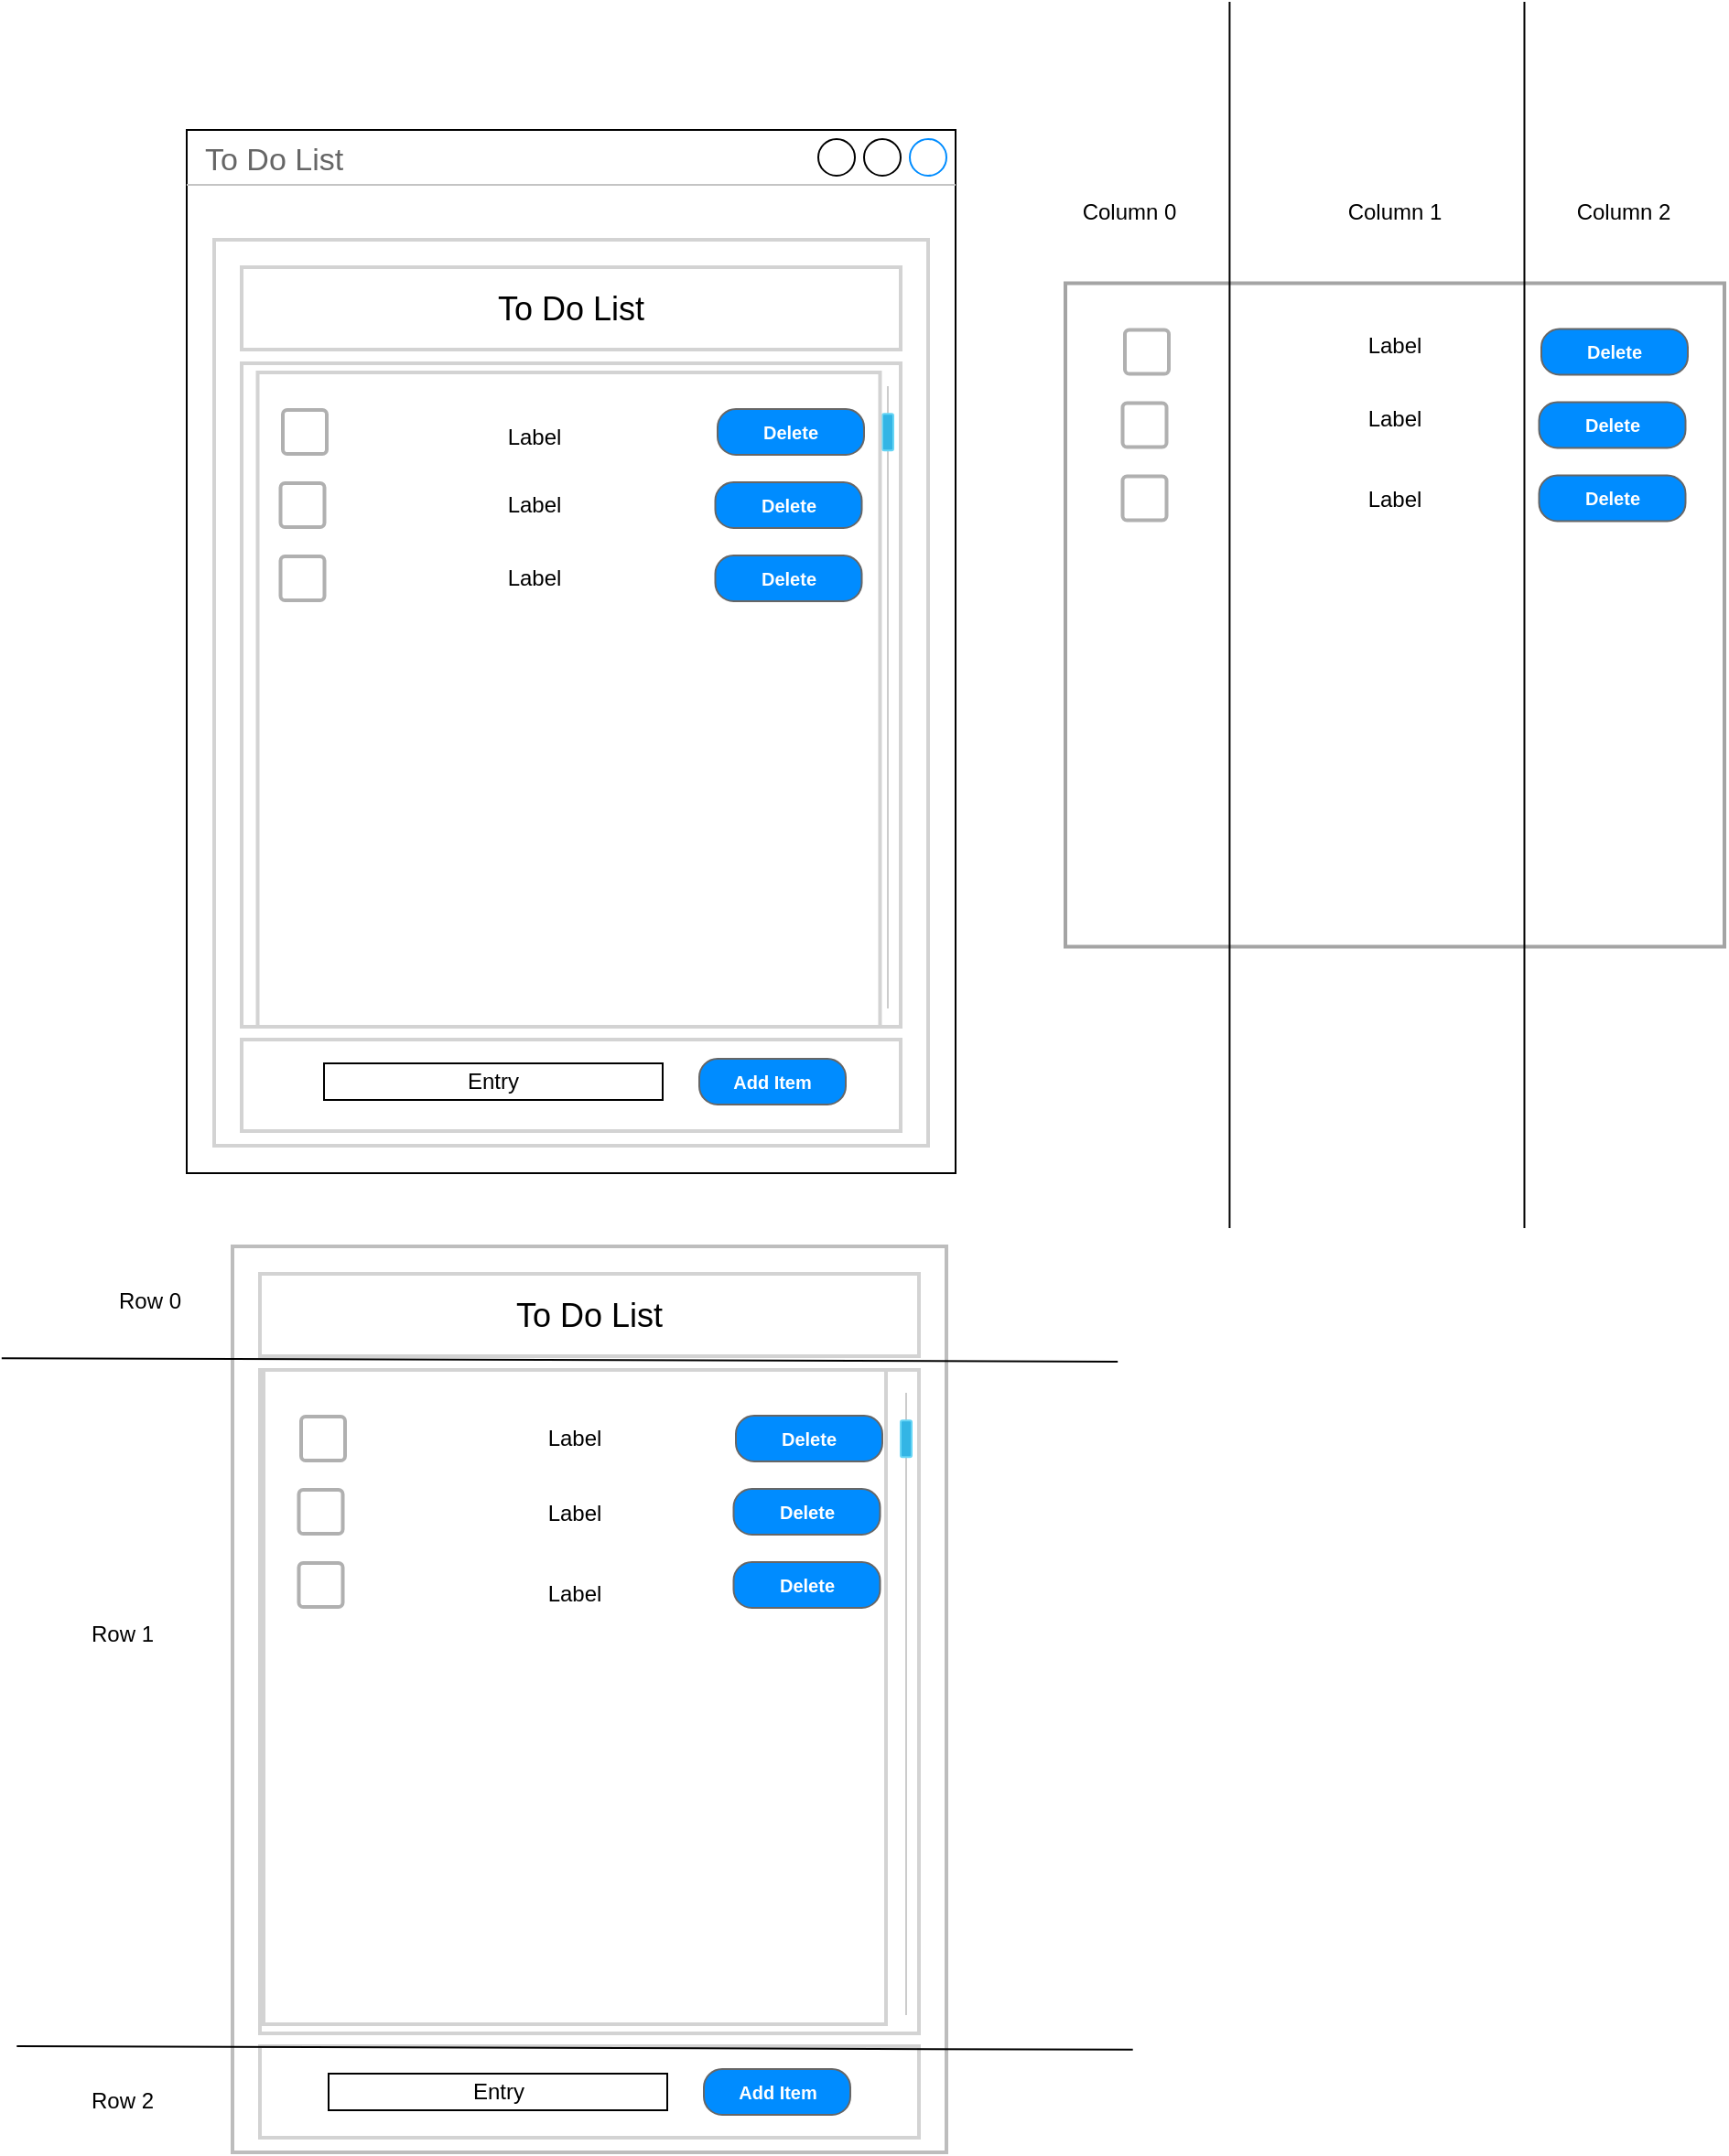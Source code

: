 <mxfile>
    <diagram id="tOHfMTqvIcVIOmYg2dzt" name="Page-1">
        <mxGraphModel dx="1908" dy="421" grid="1" gridSize="10" guides="1" tooltips="1" connect="1" arrows="1" fold="1" page="1" pageScale="1" pageWidth="850" pageHeight="1100" math="0" shadow="0">
            <root>
                <mxCell id="0"/>
                <mxCell id="1" parent="0"/>
                <mxCell id="2" value="To Do List" style="strokeWidth=1;shadow=0;dashed=0;align=center;html=1;shape=mxgraph.mockup.containers.window;align=left;verticalAlign=top;spacingLeft=8;strokeColor2=#008cff;strokeColor3=#c4c4c4;fontColor=#666666;mainText=;fontSize=17;labelBackgroundColor=none;whiteSpace=wrap;" parent="1" vertex="1">
                    <mxGeometry x="80" y="90" width="420" height="570" as="geometry"/>
                </mxCell>
                <mxCell id="18" value="" style="rounded=0;whiteSpace=wrap;html=1;fillColor=none;strokeColor=#d3d3d3;strokeWidth=2;" parent="1" vertex="1">
                    <mxGeometry x="95" y="150" width="390" height="495" as="geometry"/>
                </mxCell>
                <mxCell id="19" value="" style="rounded=0;whiteSpace=wrap;html=1;fillColor=none;strokeColor=#d3d3d3;strokeWidth=2;" parent="1" vertex="1">
                    <mxGeometry x="110" y="165" width="360.0" height="45" as="geometry"/>
                </mxCell>
                <mxCell id="20" value="" style="rounded=0;whiteSpace=wrap;html=1;fillColor=none;strokeColor=#d3d3d3;strokeWidth=2;" parent="1" vertex="1">
                    <mxGeometry x="110" y="217.5" width="360" height="362.5" as="geometry"/>
                </mxCell>
                <mxCell id="4" value="To Do List" style="text;html=1;align=center;verticalAlign=middle;whiteSpace=wrap;rounded=0;fontSize=18;" parent="1" vertex="1">
                    <mxGeometry x="200" y="165" width="180.0" height="45" as="geometry"/>
                </mxCell>
                <mxCell id="6" value="" style="dashed=0;labelPosition=right;align=left;shape=mxgraph.gmdl.checkbox;strokeColor=#B0B0B0;fillColor=none;strokeWidth=2;aspect=fixed;sketch=0;html=1;" parent="1" vertex="1">
                    <mxGeometry x="132.5" y="243" width="24.0" height="24.0" as="geometry"/>
                </mxCell>
                <mxCell id="23" value="Delete" style="strokeWidth=1;shadow=0;dashed=0;align=center;html=1;shape=mxgraph.mockup.buttons.button;strokeColor=#666666;fontColor=#ffffff;mainText=;buttonStyle=round;fontSize=10;fontStyle=1;fillColor=#008cff;whiteSpace=wrap;" parent="1" vertex="1">
                    <mxGeometry x="370" y="242.5" width="80" height="25" as="geometry"/>
                </mxCell>
                <mxCell id="32" value="" style="rounded=0;whiteSpace=wrap;html=1;fillColor=none;strokeColor=#d3d3d3;strokeWidth=2;" parent="1" vertex="1">
                    <mxGeometry x="110" y="587" width="360" height="50" as="geometry"/>
                </mxCell>
                <mxCell id="39" value="" style="verticalLabelPosition=bottom;verticalAlign=top;html=1;shadow=0;dashed=0;strokeWidth=1;shape=mxgraph.android.quickscroll3;dy=0.074;fillColor=#33b5e5;strokeColor=#66D5F5;" parent="1" vertex="1">
                    <mxGeometry x="460" y="230" width="6" height="340" as="geometry"/>
                </mxCell>
                <mxCell id="41" value="" style="dashed=0;labelPosition=right;align=left;shape=mxgraph.gmdl.checkbox;strokeColor=#B0B0B0;fillColor=none;strokeWidth=2;aspect=fixed;sketch=0;html=1;" parent="1" vertex="1">
                    <mxGeometry x="131.25" y="283" width="24.0" height="24.0" as="geometry"/>
                </mxCell>
                <mxCell id="42" value="Delete" style="strokeWidth=1;shadow=0;dashed=0;align=center;html=1;shape=mxgraph.mockup.buttons.button;strokeColor=#666666;fontColor=#ffffff;mainText=;buttonStyle=round;fontSize=10;fontStyle=1;fillColor=#008cff;whiteSpace=wrap;" parent="1" vertex="1">
                    <mxGeometry x="368.75" y="282.5" width="80" height="25" as="geometry"/>
                </mxCell>
                <mxCell id="44" value="" style="dashed=0;labelPosition=right;align=left;shape=mxgraph.gmdl.checkbox;strokeColor=#B0B0B0;fillColor=none;strokeWidth=2;aspect=fixed;sketch=0;html=1;" parent="1" vertex="1">
                    <mxGeometry x="131.25" y="323" width="24.0" height="24.0" as="geometry"/>
                </mxCell>
                <mxCell id="45" value="Delete" style="strokeWidth=1;shadow=0;dashed=0;align=center;html=1;shape=mxgraph.mockup.buttons.button;strokeColor=#666666;fontColor=#ffffff;mainText=;buttonStyle=round;fontSize=10;fontStyle=1;fillColor=#008cff;whiteSpace=wrap;" parent="1" vertex="1">
                    <mxGeometry x="368.75" y="322.5" width="80" height="25" as="geometry"/>
                </mxCell>
                <mxCell id="57" value="" style="rounded=0;whiteSpace=wrap;html=1;strokeWidth=2;strokeColor=#A4A4A4;" parent="1" vertex="1">
                    <mxGeometry x="560" y="173.75" width="360" height="362.5" as="geometry"/>
                </mxCell>
                <mxCell id="59" value="" style="dashed=0;labelPosition=right;align=left;shape=mxgraph.gmdl.checkbox;strokeColor=#B0B0B0;fillColor=none;strokeWidth=2;aspect=fixed;sketch=0;html=1;" parent="1" vertex="1">
                    <mxGeometry x="592.5" y="199.25" width="24.0" height="24.0" as="geometry"/>
                </mxCell>
                <mxCell id="60" value="Delete" style="strokeWidth=1;shadow=0;dashed=0;align=center;html=1;shape=mxgraph.mockup.buttons.button;strokeColor=#666666;fontColor=#ffffff;mainText=;buttonStyle=round;fontSize=10;fontStyle=1;fillColor=#008cff;whiteSpace=wrap;" parent="1" vertex="1">
                    <mxGeometry x="820" y="198.75" width="80" height="25" as="geometry"/>
                </mxCell>
                <mxCell id="62" value="" style="dashed=0;labelPosition=right;align=left;shape=mxgraph.gmdl.checkbox;strokeColor=#B0B0B0;fillColor=none;strokeWidth=2;aspect=fixed;sketch=0;html=1;" parent="1" vertex="1">
                    <mxGeometry x="591.25" y="239.25" width="24.0" height="24.0" as="geometry"/>
                </mxCell>
                <mxCell id="63" value="Delete" style="strokeWidth=1;shadow=0;dashed=0;align=center;html=1;shape=mxgraph.mockup.buttons.button;strokeColor=#666666;fontColor=#ffffff;mainText=;buttonStyle=round;fontSize=10;fontStyle=1;fillColor=#008cff;whiteSpace=wrap;" parent="1" vertex="1">
                    <mxGeometry x="818.75" y="238.75" width="80" height="25" as="geometry"/>
                </mxCell>
                <mxCell id="65" value="" style="dashed=0;labelPosition=right;align=left;shape=mxgraph.gmdl.checkbox;strokeColor=#B0B0B0;fillColor=none;strokeWidth=2;aspect=fixed;sketch=0;html=1;" parent="1" vertex="1">
                    <mxGeometry x="591.25" y="279.25" width="24.0" height="24.0" as="geometry"/>
                </mxCell>
                <mxCell id="66" value="Delete" style="strokeWidth=1;shadow=0;dashed=0;align=center;html=1;shape=mxgraph.mockup.buttons.button;strokeColor=#666666;fontColor=#ffffff;mainText=;buttonStyle=round;fontSize=10;fontStyle=1;fillColor=#008cff;whiteSpace=wrap;" parent="1" vertex="1">
                    <mxGeometry x="818.75" y="278.75" width="80" height="25" as="geometry"/>
                </mxCell>
                <mxCell id="67" value="" style="endArrow=none;html=1;" parent="1" edge="1">
                    <mxGeometry width="50" height="50" relative="1" as="geometry">
                        <mxPoint x="810.74" y="690" as="sourcePoint"/>
                        <mxPoint x="810.74" y="20" as="targetPoint"/>
                    </mxGeometry>
                </mxCell>
                <mxCell id="68" value="" style="endArrow=none;html=1;" parent="1" edge="1">
                    <mxGeometry width="50" height="50" relative="1" as="geometry">
                        <mxPoint x="649.7" y="690" as="sourcePoint"/>
                        <mxPoint x="649.7" y="20" as="targetPoint"/>
                    </mxGeometry>
                </mxCell>
                <mxCell id="69" value="Column 1" style="text;html=1;align=center;verticalAlign=middle;whiteSpace=wrap;rounded=0;" parent="1" vertex="1">
                    <mxGeometry x="705" y="120" width="70" height="30" as="geometry"/>
                </mxCell>
                <mxCell id="70" value="Column 0" style="text;html=1;align=center;verticalAlign=middle;whiteSpace=wrap;rounded=0;" parent="1" vertex="1">
                    <mxGeometry x="560" y="120" width="70" height="30" as="geometry"/>
                </mxCell>
                <mxCell id="71" value="Column 2" style="text;html=1;align=center;verticalAlign=middle;whiteSpace=wrap;rounded=0;" parent="1" vertex="1">
                    <mxGeometry x="830" y="120" width="70" height="30" as="geometry"/>
                </mxCell>
                <mxCell id="73" value="" style="rounded=0;whiteSpace=wrap;html=1;fillColor=none;strokeColor=#d3d3d3;strokeWidth=2;" parent="1" vertex="1">
                    <mxGeometry x="118.75" y="222.5" width="340" height="357.5" as="geometry"/>
                </mxCell>
                <mxCell id="74" value="" style="rounded=0;whiteSpace=wrap;html=1;strokeWidth=2;strokeColor=#BDBDBD;" parent="1" vertex="1">
                    <mxGeometry x="105" y="700" width="390" height="495" as="geometry"/>
                </mxCell>
                <mxCell id="75" value="" style="rounded=0;whiteSpace=wrap;html=1;fillColor=none;strokeColor=#d3d3d3;strokeWidth=2;" parent="1" vertex="1">
                    <mxGeometry x="120" y="715" width="360.0" height="45" as="geometry"/>
                </mxCell>
                <mxCell id="76" value="" style="rounded=0;whiteSpace=wrap;html=1;fillColor=none;strokeColor=#d3d3d3;strokeWidth=2;" parent="1" vertex="1">
                    <mxGeometry x="120" y="767.5" width="360" height="362.5" as="geometry"/>
                </mxCell>
                <mxCell id="78" value="To Do List" style="text;html=1;align=center;verticalAlign=middle;whiteSpace=wrap;rounded=0;fontSize=18;" parent="1" vertex="1">
                    <mxGeometry x="210" y="715" width="180.0" height="45" as="geometry"/>
                </mxCell>
                <mxCell id="79" value="" style="dashed=0;labelPosition=right;align=left;shape=mxgraph.gmdl.checkbox;strokeColor=#B0B0B0;fillColor=none;strokeWidth=2;aspect=fixed;sketch=0;html=1;" parent="1" vertex="1">
                    <mxGeometry x="142.5" y="793" width="24.0" height="24.0" as="geometry"/>
                </mxCell>
                <mxCell id="80" value="Delete" style="strokeWidth=1;shadow=0;dashed=0;align=center;html=1;shape=mxgraph.mockup.buttons.button;strokeColor=#666666;fontColor=#ffffff;mainText=;buttonStyle=round;fontSize=10;fontStyle=1;fillColor=#008cff;whiteSpace=wrap;" parent="1" vertex="1">
                    <mxGeometry x="380" y="792.5" width="80" height="25" as="geometry"/>
                </mxCell>
                <mxCell id="81" value="" style="rounded=0;whiteSpace=wrap;html=1;fillColor=none;strokeColor=#d3d3d3;strokeWidth=2;" parent="1" vertex="1">
                    <mxGeometry x="120" y="1137" width="360" height="50" as="geometry"/>
                </mxCell>
                <mxCell id="83" value="" style="verticalLabelPosition=bottom;verticalAlign=top;html=1;shadow=0;dashed=0;strokeWidth=1;shape=mxgraph.android.quickscroll3;dy=0.074;fillColor=#33b5e5;strokeColor=#66D5F5;" parent="1" vertex="1">
                    <mxGeometry x="470" y="780" width="6" height="340" as="geometry"/>
                </mxCell>
                <mxCell id="85" value="" style="dashed=0;labelPosition=right;align=left;shape=mxgraph.gmdl.checkbox;strokeColor=#B0B0B0;fillColor=none;strokeWidth=2;aspect=fixed;sketch=0;html=1;" parent="1" vertex="1">
                    <mxGeometry x="141.25" y="833" width="24.0" height="24.0" as="geometry"/>
                </mxCell>
                <mxCell id="86" value="Delete" style="strokeWidth=1;shadow=0;dashed=0;align=center;html=1;shape=mxgraph.mockup.buttons.button;strokeColor=#666666;fontColor=#ffffff;mainText=;buttonStyle=round;fontSize=10;fontStyle=1;fillColor=#008cff;whiteSpace=wrap;" parent="1" vertex="1">
                    <mxGeometry x="378.75" y="832.5" width="80" height="25" as="geometry"/>
                </mxCell>
                <mxCell id="88" value="" style="dashed=0;labelPosition=right;align=left;shape=mxgraph.gmdl.checkbox;strokeColor=#B0B0B0;fillColor=none;strokeWidth=2;aspect=fixed;sketch=0;html=1;" parent="1" vertex="1">
                    <mxGeometry x="141.25" y="873" width="24.0" height="24.0" as="geometry"/>
                </mxCell>
                <mxCell id="89" value="Delete" style="strokeWidth=1;shadow=0;dashed=0;align=center;html=1;shape=mxgraph.mockup.buttons.button;strokeColor=#666666;fontColor=#ffffff;mainText=;buttonStyle=round;fontSize=10;fontStyle=1;fillColor=#008cff;whiteSpace=wrap;" parent="1" vertex="1">
                    <mxGeometry x="378.75" y="872.5" width="80" height="25" as="geometry"/>
                </mxCell>
                <mxCell id="91" value="" style="endArrow=none;html=1;" parent="1" edge="1">
                    <mxGeometry width="50" height="50" relative="1" as="geometry">
                        <mxPoint x="-21.1" y="761.08" as="sourcePoint"/>
                        <mxPoint x="588.6" y="763.0" as="targetPoint"/>
                    </mxGeometry>
                </mxCell>
                <mxCell id="92" value="" style="endArrow=none;html=1;" parent="1" edge="1">
                    <mxGeometry width="50" height="50" relative="1" as="geometry">
                        <mxPoint x="-12.85" y="1137.0" as="sourcePoint"/>
                        <mxPoint x="596.85" y="1138.92" as="targetPoint"/>
                    </mxGeometry>
                </mxCell>
                <mxCell id="93" value="Row 0" style="text;html=1;align=center;verticalAlign=middle;whiteSpace=wrap;rounded=0;" parent="1" vertex="1">
                    <mxGeometry x="25" y="715" width="70" height="30" as="geometry"/>
                </mxCell>
                <mxCell id="94" value="Row 1" style="text;html=1;align=center;verticalAlign=middle;whiteSpace=wrap;rounded=0;" parent="1" vertex="1">
                    <mxGeometry x="10" y="897" width="70" height="30" as="geometry"/>
                </mxCell>
                <mxCell id="95" value="Row 2" style="text;html=1;align=center;verticalAlign=middle;whiteSpace=wrap;rounded=0;" parent="1" vertex="1">
                    <mxGeometry x="10" y="1152" width="70" height="30" as="geometry"/>
                </mxCell>
                <mxCell id="96" value="Label" style="text;html=1;align=center;verticalAlign=middle;whiteSpace=wrap;rounded=0;" vertex="1" parent="1">
                    <mxGeometry x="240" y="243" width="60" height="30" as="geometry"/>
                </mxCell>
                <mxCell id="97" value="Label" style="text;html=1;align=center;verticalAlign=middle;whiteSpace=wrap;rounded=0;" vertex="1" parent="1">
                    <mxGeometry x="240" y="280" width="60" height="30" as="geometry"/>
                </mxCell>
                <mxCell id="98" value="Label" style="text;html=1;align=center;verticalAlign=middle;whiteSpace=wrap;rounded=0;" vertex="1" parent="1">
                    <mxGeometry x="240" y="320" width="60" height="30" as="geometry"/>
                </mxCell>
                <mxCell id="99" value="Label" style="text;html=1;align=center;verticalAlign=middle;whiteSpace=wrap;rounded=0;" vertex="1" parent="1">
                    <mxGeometry x="710" y="192.5" width="60" height="30" as="geometry"/>
                </mxCell>
                <mxCell id="100" value="Label" style="text;html=1;align=center;verticalAlign=middle;whiteSpace=wrap;rounded=0;" vertex="1" parent="1">
                    <mxGeometry x="710" y="233.25" width="60" height="30" as="geometry"/>
                </mxCell>
                <mxCell id="101" value="Label" style="text;html=1;align=center;verticalAlign=middle;whiteSpace=wrap;rounded=0;" vertex="1" parent="1">
                    <mxGeometry x="710" y="277" width="60" height="30" as="geometry"/>
                </mxCell>
                <mxCell id="107" value="Label" style="text;html=1;align=center;verticalAlign=middle;whiteSpace=wrap;rounded=0;" vertex="1" parent="1">
                    <mxGeometry x="262" y="790" width="60" height="30" as="geometry"/>
                </mxCell>
                <mxCell id="108" value="Label" style="text;html=1;align=center;verticalAlign=middle;whiteSpace=wrap;rounded=0;" vertex="1" parent="1">
                    <mxGeometry x="262" y="830.75" width="60" height="30" as="geometry"/>
                </mxCell>
                <mxCell id="109" value="Label" style="text;html=1;align=center;verticalAlign=middle;whiteSpace=wrap;rounded=0;" vertex="1" parent="1">
                    <mxGeometry x="262" y="874.5" width="60" height="30" as="geometry"/>
                </mxCell>
                <mxCell id="110" value="" style="rounded=0;whiteSpace=wrap;html=1;fillColor=none;strokeColor=#d3d3d3;strokeWidth=2;" vertex="1" parent="1">
                    <mxGeometry x="122" y="767.5" width="340" height="357.5" as="geometry"/>
                </mxCell>
                <mxCell id="111" value="Entry" style="rounded=0;whiteSpace=wrap;html=1;" vertex="1" parent="1">
                    <mxGeometry x="155" y="600" width="185" height="20" as="geometry"/>
                </mxCell>
                <mxCell id="112" value="Add Item" style="strokeWidth=1;shadow=0;dashed=0;align=center;html=1;shape=mxgraph.mockup.buttons.button;strokeColor=#666666;fontColor=#ffffff;mainText=;buttonStyle=round;fontSize=10;fontStyle=1;fillColor=#008cff;whiteSpace=wrap;" vertex="1" parent="1">
                    <mxGeometry x="360" y="597.5" width="80" height="25" as="geometry"/>
                </mxCell>
                <mxCell id="113" value="Entry" style="rounded=0;whiteSpace=wrap;html=1;" vertex="1" parent="1">
                    <mxGeometry x="157.5" y="1152" width="185" height="20" as="geometry"/>
                </mxCell>
                <mxCell id="114" value="Add Item" style="strokeWidth=1;shadow=0;dashed=0;align=center;html=1;shape=mxgraph.mockup.buttons.button;strokeColor=#666666;fontColor=#ffffff;mainText=;buttonStyle=round;fontSize=10;fontStyle=1;fillColor=#008cff;whiteSpace=wrap;" vertex="1" parent="1">
                    <mxGeometry x="362.5" y="1149.5" width="80" height="25" as="geometry"/>
                </mxCell>
            </root>
        </mxGraphModel>
    </diagram>
</mxfile>